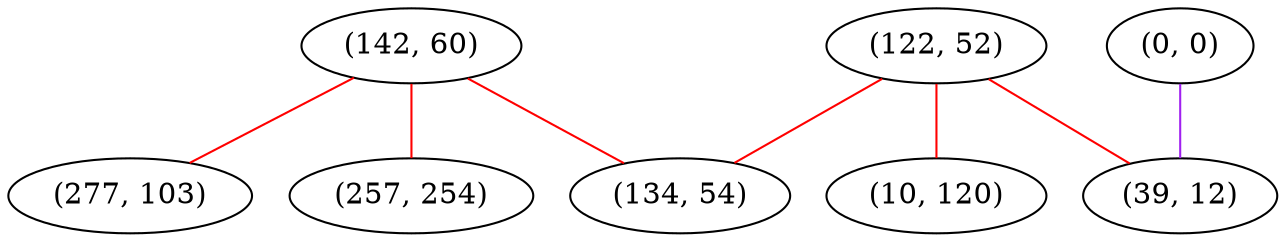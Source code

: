graph "" {
"(142, 60)";
"(0, 0)";
"(122, 52)";
"(39, 12)";
"(10, 120)";
"(134, 54)";
"(277, 103)";
"(257, 254)";
"(142, 60)" -- "(277, 103)"  [color=red, key=0, weight=1];
"(142, 60)" -- "(257, 254)"  [color=red, key=0, weight=1];
"(142, 60)" -- "(134, 54)"  [color=red, key=0, weight=1];
"(0, 0)" -- "(39, 12)"  [color=purple, key=0, weight=4];
"(122, 52)" -- "(39, 12)"  [color=red, key=0, weight=1];
"(122, 52)" -- "(10, 120)"  [color=red, key=0, weight=1];
"(122, 52)" -- "(134, 54)"  [color=red, key=0, weight=1];
}
